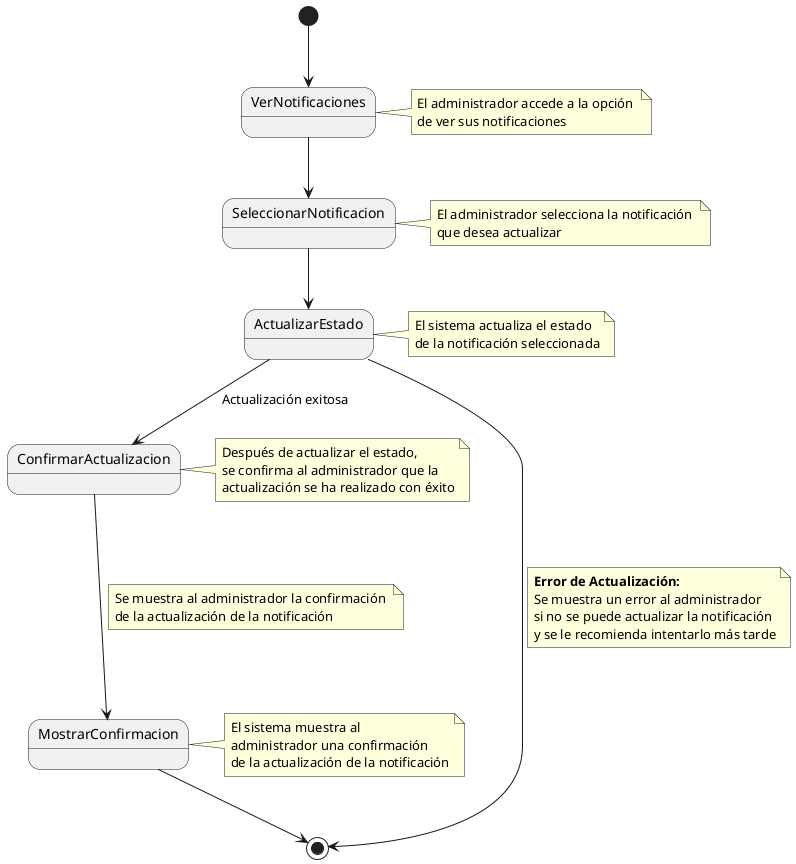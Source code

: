 @startuml

[*] --> VerNotificaciones
note right of VerNotificaciones
 El administrador accede a la opción 
 de ver sus notificaciones
end note

VerNotificaciones --> SeleccionarNotificacion
note right of SeleccionarNotificacion
 El administrador selecciona la notificación 
 que desea actualizar
end note

SeleccionarNotificacion --> ActualizarEstado
note right of ActualizarEstado
 El sistema actualiza el estado 
 de la notificación seleccionada
end note

ActualizarEstado --> ConfirmarActualizacion : Actualización exitosa
note right of ConfirmarActualizacion
 Después de actualizar el estado, 
 se confirma al administrador que la 
 actualización se ha realizado con éxito
end note

ActualizarEstado --> [*]
note on link
**Error de Actualización:**
Se muestra un error al administrador 
si no se puede actualizar la notificación
y se le recomienda intentarlo más tarde
end note

ConfirmarActualizacion ---> MostrarConfirmacion
note  on  link
Se muestra al administrador la confirmación 
de la actualización de la notificación
end note
note right of MostrarConfirmacion
El sistema muestra al 
administrador una confirmación 
de la actualización de la notificación
end note

MostrarConfirmacion --> [*]
@enduml
@startuml

[*] --> VerNotificaciones
note right of VerNotificaciones
 El administrador accede a la opción 
 de ver sus notificaciones
end note

VerNotificaciones --> SeleccionarNotificacion
note right of SeleccionarNotificacion
 El administrador selecciona la notificación 
 que desea actualizar
end note

SeleccionarNotificacion --> ActualizarEstado
note right of ActualizarEstado
 El sistema actualiza el estado 
 de la notificación seleccionada
end note

ActualizarEstado --> ConfirmarActualizacion
note on link
Actualización exitosa
end note
note right of ConfirmarActualizacion
 Después de actualizar el estado, 
 se confirma al administrador que la 
 actualización se ha realizado con éxito
end note

ActualizarEstado --> [*]
note on link
**Error de Actualización:**
Se muestra un error al administrador 
si no se puede actualizar la notificación
y se le recomienda intentarlo más tarde
end note

ConfirmarActualizacion ---> MostrarConfirmacion
note  on  link
Se muestra al administrador la confirmación 
de la actualización de la notificación
end note
note right of MostrarConfirmacion
El sistema muestra al 
administrador una confirmación 
de la actualización de la notificación
end note

MostrarConfirmacion --> [*]
@enduml